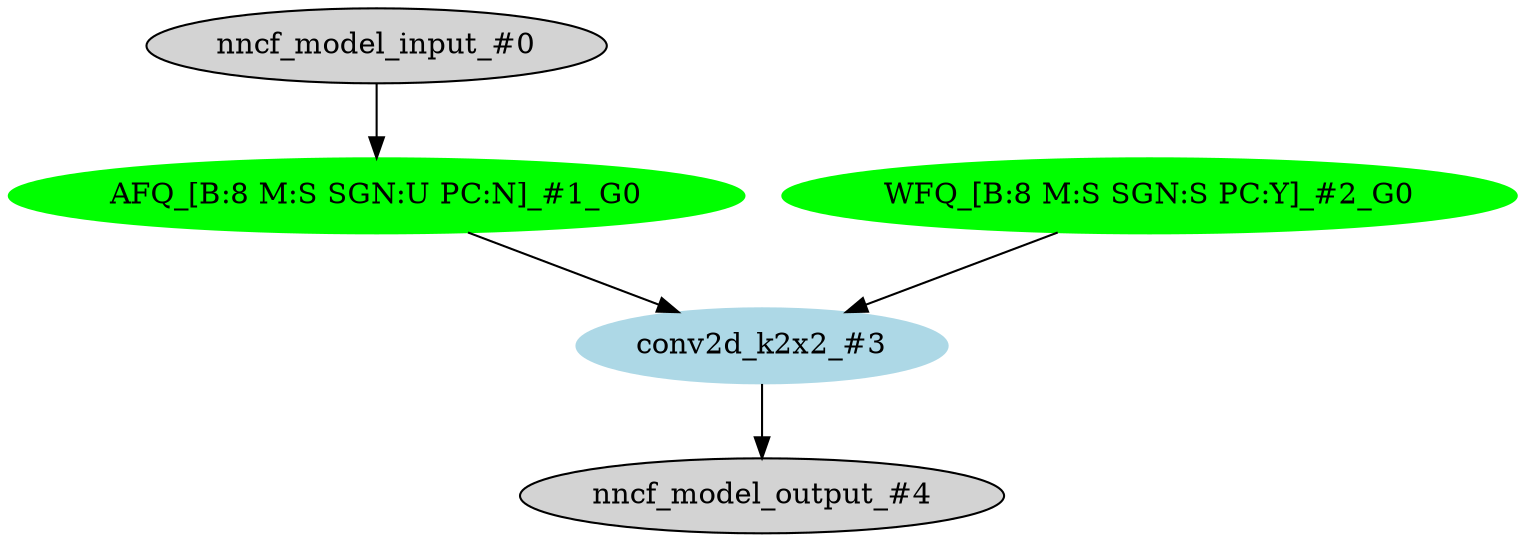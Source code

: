 strict digraph  {
"0 /nncf_model_input_0" [id=0, label="nncf_model_input_#0", style=filled, type=nncf_model_input];
"1 SymmetricQuantizer/symmetric_quantize_0" [color=green, id=1, label="AFQ_[B:8 M:S SGN:U PC:N]_#1_G0", style=filled, type=symmetric_quantize];
"2 BasicConvTestModel/NNCFConv2d[conv]/ModuleDict[pre_ops]/UpdateWeight[0]/SymmetricQuantizer[op]/symmetric_quantize_0" [color=green, id=2, label="WFQ_[B:8 M:S SGN:S PC:Y]_#2_G0", style=filled, type=symmetric_quantize];
"3 BasicConvTestModel/NNCFConv2d[conv]/conv2d_0" [color=lightblue, id=3, label="conv2d_k2x2_#3", style=filled, type=conv2d];
"4 /nncf_model_output_0" [id=4, label="nncf_model_output_#4", style=filled, type=nncf_model_output];
"0 /nncf_model_input_0" -> "1 SymmetricQuantizer/symmetric_quantize_0";
"1 SymmetricQuantizer/symmetric_quantize_0" -> "3 BasicConvTestModel/NNCFConv2d[conv]/conv2d_0";
"2 BasicConvTestModel/NNCFConv2d[conv]/ModuleDict[pre_ops]/UpdateWeight[0]/SymmetricQuantizer[op]/symmetric_quantize_0" -> "3 BasicConvTestModel/NNCFConv2d[conv]/conv2d_0";
"3 BasicConvTestModel/NNCFConv2d[conv]/conv2d_0" -> "4 /nncf_model_output_0";
}
